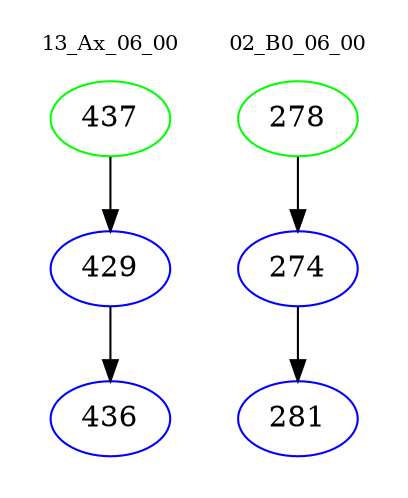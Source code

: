 digraph{
subgraph cluster_0 {
color = white
label = "13_Ax_06_00";
fontsize=10;
T0_437 [label="437", color="green"]
T0_437 -> T0_429 [color="black"]
T0_429 [label="429", color="blue"]
T0_429 -> T0_436 [color="black"]
T0_436 [label="436", color="blue"]
}
subgraph cluster_1 {
color = white
label = "02_B0_06_00";
fontsize=10;
T1_278 [label="278", color="green"]
T1_278 -> T1_274 [color="black"]
T1_274 [label="274", color="blue"]
T1_274 -> T1_281 [color="black"]
T1_281 [label="281", color="blue"]
}
}
